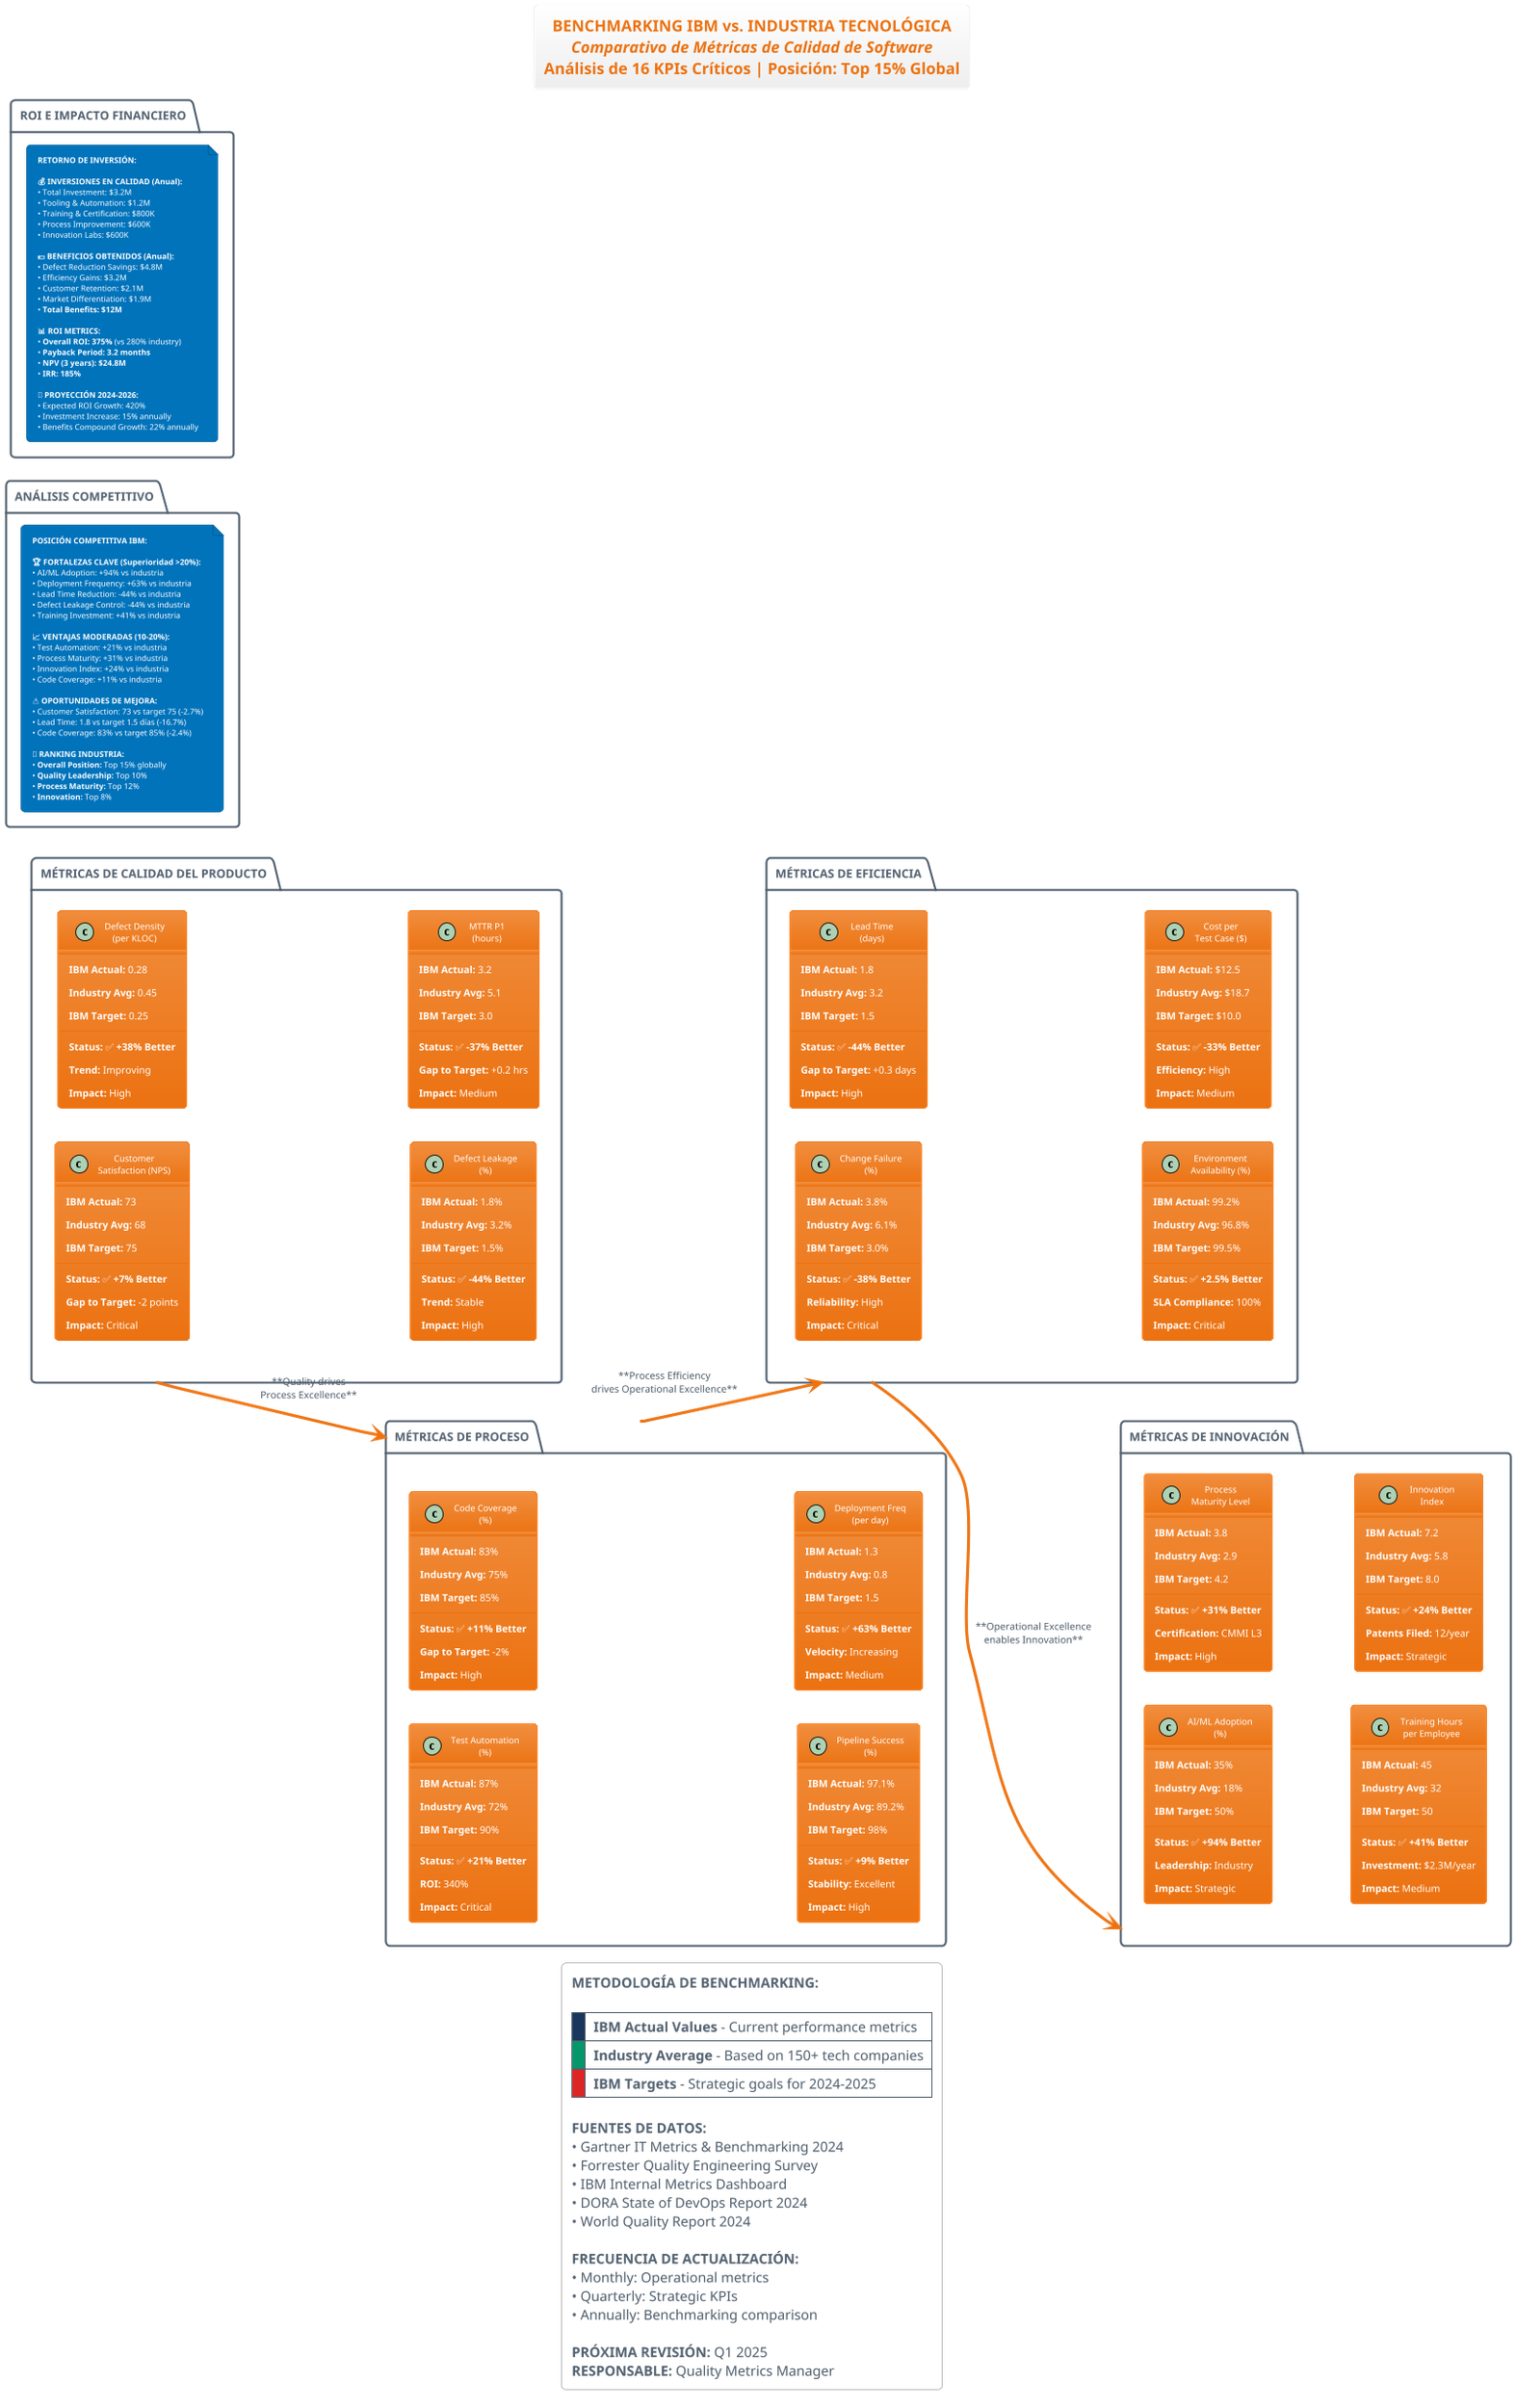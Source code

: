 @startuml benchmarking-industria-plantuml
!theme aws-orange
!define IBM_COLOR #1B365D
!define INDUSTRY_COLOR #059669
!define TARGET_COLOR #DC2626

title **BENCHMARKING IBM vs. INDUSTRIA TECNOLÓGICA**\n//Comparativo de Métricas de Calidad de Software//\n**Análisis de 16 KPIs Críticos | Posición: Top 15% Global**

skinparam defaultFontSize 10
skinparam titleFontSize 16
skinparam packageFontSize 12
skinparam classFontSize 9
skinparam noteFontSize 8

left to right direction

package "**MÉTRICAS DE CALIDAD DEL PRODUCTO**" as QUALITY {
    class "Defect Density\n(per KLOC)" as DD {
        **IBM Actual:** 0.28
        **Industry Avg:** 0.45
        **IBM Target:** 0.25
        --
        **Status:** ✅ **+38% Better**
        **Trend:** Improving
        **Impact:** High
    }
    
    class "Customer\nSatisfaction (NPS)" as CS {
        **IBM Actual:** 73
        **Industry Avg:** 68
        **IBM Target:** 75
        --
        **Status:** ✅ **+7% Better**
        **Gap to Target:** -2 points
        **Impact:** Critical
    }
    
    class "Defect Leakage\n(%)" as DL {
        **IBM Actual:** 1.8%
        **Industry Avg:** 3.2%
        **IBM Target:** 1.5%
        --
        **Status:** ✅ **-44% Better**
        **Trend:** Stable
        **Impact:** High
    }
    
    class "MTTR P1\n(hours)" as MTTR {
        **IBM Actual:** 3.2
        **Industry Avg:** 5.1
        **IBM Target:** 3.0
        --
        **Status:** ✅ **-37% Better**
        **Gap to Target:** +0.2 hrs
        **Impact:** Medium
    }
}

package "**MÉTRICAS DE PROCESO**" as PROCESS {
    class "Test Automation\n(%)" as TA {
        **IBM Actual:** 87%
        **Industry Avg:** 72%
        **IBM Target:** 90%
        --
        **Status:** ✅ **+21% Better**
        **ROI:** 340%
        **Impact:** Critical
    }
    
    class "Code Coverage\n(%)" as CC {
        **IBM Actual:** 83%
        **Industry Avg:** 75%
        **IBM Target:** 85%
        --
        **Status:** ✅ **+11% Better**
        **Gap to Target:** -2%
        **Impact:** High
    }
    
    class "Pipeline Success\n(%)" as PS {
        **IBM Actual:** 97.1%
        **Industry Avg:** 89.2%
        **IBM Target:** 98%
        --
        **Status:** ✅ **+9% Better**
        **Stability:** Excellent
        **Impact:** High
    }
    
    class "Deployment Freq\n(per day)" as DF {
        **IBM Actual:** 1.3
        **Industry Avg:** 0.8
        **IBM Target:** 1.5
        --
        **Status:** ✅ **+63% Better**
        **Velocity:** Increasing
        **Impact:** Medium
    }
}

package "**MÉTRICAS DE EFICIENCIA**" as EFFICIENCY {
    class "Lead Time\n(days)" as LT {
        **IBM Actual:** 1.8
        **Industry Avg:** 3.2
        **IBM Target:** 1.5
        --
        **Status:** ✅ **-44% Better**
        **Gap to Target:** +0.3 days
        **Impact:** High
    }
    
    class "Change Failure\n(%)" as CF {
        **IBM Actual:** 3.8%
        **Industry Avg:** 6.1%
        **IBM Target:** 3.0%
        --
        **Status:** ✅ **-38% Better**
        **Reliability:** High
        **Impact:** Critical
    }
    
    class "Environment\nAvailability (%)" as EA {
        **IBM Actual:** 99.2%
        **Industry Avg:** 96.8%
        **IBM Target:** 99.5%
        --
        **Status:** ✅ **+2.5% Better**
        **SLA Compliance:** 100%
        **Impact:** Critical
    }
    
    class "Cost per\nTest Case ($)" as CTC {
        **IBM Actual:** $12.5
        **Industry Avg:** $18.7
        **IBM Target:** $10.0
        --
        **Status:** ✅ **-33% Better**
        **Efficiency:** High
        **Impact:** Medium
    }
}

package "**MÉTRICAS DE INNOVACIÓN**" as INNOVATION {
    class "AI/ML Adoption\n(%)" as AI {
        **IBM Actual:** 35%
        **Industry Avg:** 18%
        **IBM Target:** 50%
        --
        **Status:** ✅ **+94% Better**
        **Leadership:** Industry
        **Impact:** Strategic
    }
    
    class "Process\nMaturity Level" as PML {
        **IBM Actual:** 3.8
        **Industry Avg:** 2.9
        **IBM Target:** 4.2
        --
        **Status:** ✅ **+31% Better**
        **Certification:** CMMI L3
        **Impact:** High
    }
    
    class "Training Hours\nper Employee" as TH {
        **IBM Actual:** 45
        **Industry Avg:** 32
        **IBM Target:** 50
        --
        **Status:** ✅ **+41% Better**
        **Investment:** $2.3M/year
        **Impact:** Medium
    }
    
    class "Innovation\nIndex" as II {
        **IBM Actual:** 7.2
        **Industry Avg:** 5.8
        **IBM Target:** 8.0
        --
        **Status:** ✅ **+24% Better**
        **Patents Filed:** 12/year
        **Impact:** Strategic
    }
}

' Relaciones de impacto
QUALITY -down-> PROCESS : **Quality drives\nProcess Excellence**
PROCESS -down-> EFFICIENCY : **Process Efficiency\ndrives Operational Excellence**
EFFICIENCY -down-> INNOVATION : **Operational Excellence\nenables Innovation**

package "**ANÁLISIS COMPETITIVO**" as COMPETITIVE {
    note as COMPETITIVE_ANALYSIS
        **POSICIÓN COMPETITIVA IBM:**
        
        **🏆 FORTALEZAS CLAVE (Superioridad >20%):**
        • AI/ML Adoption: +94% vs industria
        • Deployment Frequency: +63% vs industria  
        • Lead Time Reduction: -44% vs industria
        • Defect Leakage Control: -44% vs industria
        • Training Investment: +41% vs industria
        
        **📈 VENTAJAS MODERADAS (10-20%):**
        • Test Automation: +21% vs industria
        • Process Maturity: +31% vs industria
        • Innovation Index: +24% vs industria
        • Code Coverage: +11% vs industria
        
        **⚠️ OPORTUNIDADES DE MEJORA:**
        • Customer Satisfaction: 73 vs target 75 (-2.7%)
        • Lead Time: 1.8 vs target 1.5 días (-16.7%)
        • Code Coverage: 83% vs target 85% (-2.4%)
        
        **🎯 RANKING INDUSTRIA:**
        • **Overall Position:** Top 15% globally
        • **Quality Leadership:** Top 10%
        • **Process Maturity:** Top 12%
        • **Innovation:** Top 8%
    end note
}

package "**ROI E IMPACTO FINANCIERO**" as ROI {
    note as ROI_ANALYSIS
        **RETORNO DE INVERSIÓN:**
        
        **💰 INVERSIONES EN CALIDAD (Anual):**
        • Total Investment: $3.2M
        • Tooling & Automation: $1.2M
        • Training & Certification: $800K
        • Process Improvement: $600K
        • Innovation Labs: $600K
        
        **💵 BENEFICIOS OBTENIDOS (Anual):**
        • Defect Reduction Savings: $4.8M
        • Efficiency Gains: $3.2M
        • Customer Retention: $2.1M
        • Market Differentiation: $1.9M
        • **Total Benefits: $12M**
        
        **📊 ROI METRICS:**
        • **Overall ROI: 375%** (vs 280% industry)
        • **Payback Period: 3.2 months**
        • **NPV (3 years): $24.8M**
        • **IRR: 185%**
        
        **🎯 PROYECCIÓN 2024-2026:**
        • Expected ROI Growth: 420%
        • Investment Increase: 15% annually  
        • Benefits Compound Growth: 22% annually
    end note
}

legend bottom
  **METODOLOGÍA DE BENCHMARKING:**
  
  |<IBM_COLOR>| **IBM Actual Values** - Current performance metrics |
  |<INDUSTRY_COLOR>| **Industry Average** - Based on 150+ tech companies |
  |<TARGET_COLOR>| **IBM Targets** - Strategic goals for 2024-2025 |
  
  **FUENTES DE DATOS:**
  • Gartner IT Metrics & Benchmarking 2024
  • Forrester Quality Engineering Survey
  • IBM Internal Metrics Dashboard
  • DORA State of DevOps Report 2024
  • World Quality Report 2024
  
  **FRECUENCIA DE ACTUALIZACIÓN:**
  • Monthly: Operational metrics
  • Quarterly: Strategic KPIs  
  • Annually: Benchmarking comparison
  
  **PRÓXIMA REVISIÓN:** Q1 2025
  **RESPONSABLE:** Quality Metrics Manager
endlegend

@enduml
